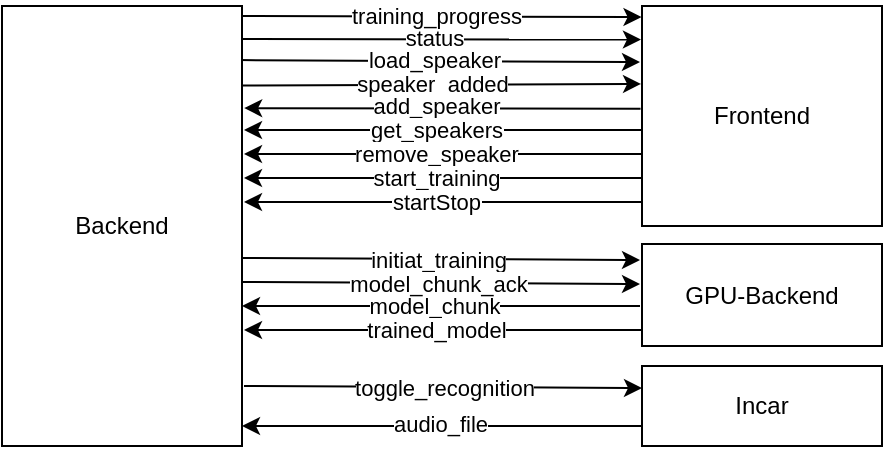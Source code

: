 <mxfile version="23.1.1" type="device">
  <diagram name="Seite-1" id="A_QTLWXS6pBwX1mW2smI">
    <mxGraphModel dx="658" dy="381" grid="1" gridSize="10" guides="1" tooltips="1" connect="1" arrows="1" fold="1" page="1" pageScale="1" pageWidth="827" pageHeight="1169" math="0" shadow="0">
      <root>
        <mxCell id="0" />
        <mxCell id="1" parent="0" />
        <mxCell id="SViAUY5zbydb0TpT5OkE-3" value="GPU-Backend" style="rounded=0;whiteSpace=wrap;html=1;" parent="1" vertex="1">
          <mxGeometry x="440" y="139" width="120" height="51" as="geometry" />
        </mxCell>
        <mxCell id="SViAUY5zbydb0TpT5OkE-4" value="Incar" style="rounded=0;whiteSpace=wrap;html=1;" parent="1" vertex="1">
          <mxGeometry x="440" y="200" width="120" height="40" as="geometry" />
        </mxCell>
        <mxCell id="SViAUY5zbydb0TpT5OkE-8" value="" style="endArrow=classic;html=1;rounded=0;entryX=-0.029;entryY=0.345;entryDx=0;entryDy=0;entryPerimeter=0;exitX=1.034;exitY=0.245;exitDx=0;exitDy=0;exitPerimeter=0;" parent="1" edge="1">
          <mxGeometry width="50" height="50" relative="1" as="geometry">
            <mxPoint x="236.08" y="59.8" as="sourcePoint" />
            <mxPoint x="439.52" y="58.95" as="targetPoint" />
          </mxGeometry>
        </mxCell>
        <mxCell id="SViAUY5zbydb0TpT5OkE-42" value="speaker_added" style="edgeLabel;html=1;align=center;verticalAlign=middle;resizable=0;points=[];" parent="SViAUY5zbydb0TpT5OkE-8" vertex="1" connectable="0">
          <mxGeometry x="-0.032" y="1" relative="1" as="geometry">
            <mxPoint as="offset" />
          </mxGeometry>
        </mxCell>
        <mxCell id="SViAUY5zbydb0TpT5OkE-9" value="" style="endArrow=classic;html=1;rounded=0;exitX=1.009;exitY=0.046;exitDx=0;exitDy=0;exitPerimeter=0;entryX=0;entryY=0.25;entryDx=0;entryDy=0;" parent="1" edge="1">
          <mxGeometry width="50" height="50" relative="1" as="geometry">
            <mxPoint x="240" y="146" as="sourcePoint" />
            <mxPoint x="439" y="147" as="targetPoint" />
          </mxGeometry>
        </mxCell>
        <mxCell id="SViAUY5zbydb0TpT5OkE-53" value="initiat_training" style="edgeLabel;html=1;align=center;verticalAlign=middle;resizable=0;points=[];" parent="SViAUY5zbydb0TpT5OkE-9" vertex="1" connectable="0">
          <mxGeometry x="-0.015" relative="1" as="geometry">
            <mxPoint as="offset" />
          </mxGeometry>
        </mxCell>
        <mxCell id="SViAUY5zbydb0TpT5OkE-10" value="" style="endArrow=classic;html=1;rounded=0;exitX=1.009;exitY=0.046;exitDx=0;exitDy=0;exitPerimeter=0;entryX=0;entryY=0.25;entryDx=0;entryDy=0;" parent="1" edge="1">
          <mxGeometry width="50" height="50" relative="1" as="geometry">
            <mxPoint x="241" y="210" as="sourcePoint" />
            <mxPoint x="440" y="211" as="targetPoint" />
          </mxGeometry>
        </mxCell>
        <mxCell id="SViAUY5zbydb0TpT5OkE-41" value="toggle_recognition" style="edgeLabel;html=1;align=center;verticalAlign=middle;resizable=0;points=[];" parent="SViAUY5zbydb0TpT5OkE-10" vertex="1" connectable="0">
          <mxGeometry x="0.003" relative="1" as="geometry">
            <mxPoint as="offset" />
          </mxGeometry>
        </mxCell>
        <mxCell id="SViAUY5zbydb0TpT5OkE-13" value="" style="endArrow=classic;html=1;rounded=0;exitX=0;exitY=0.75;exitDx=0;exitDy=0;" parent="1" edge="1">
          <mxGeometry width="50" height="50" relative="1" as="geometry">
            <mxPoint x="440" y="230" as="sourcePoint" />
            <mxPoint x="240" y="230" as="targetPoint" />
          </mxGeometry>
        </mxCell>
        <mxCell id="SViAUY5zbydb0TpT5OkE-38" value="audio_file" style="edgeLabel;html=1;align=center;verticalAlign=middle;resizable=0;points=[];" parent="SViAUY5zbydb0TpT5OkE-13" vertex="1" connectable="0">
          <mxGeometry x="0.014" y="-1" relative="1" as="geometry">
            <mxPoint as="offset" />
          </mxGeometry>
        </mxCell>
        <mxCell id="SViAUY5zbydb0TpT5OkE-22" value="" style="endArrow=classic;html=1;rounded=0;entryX=1.009;entryY=0.223;entryDx=0;entryDy=0;entryPerimeter=0;exitX=-0.006;exitY=0.449;exitDx=0;exitDy=0;exitPerimeter=0;" parent="1" edge="1">
          <mxGeometry width="50" height="50" relative="1" as="geometry">
            <mxPoint x="439.28" y="71.39" as="sourcePoint" />
            <mxPoint x="241.08" y="71.06" as="targetPoint" />
          </mxGeometry>
        </mxCell>
        <mxCell id="SViAUY5zbydb0TpT5OkE-23" value="add_speaker" style="edgeLabel;html=1;align=center;verticalAlign=middle;resizable=0;points=[];" parent="SViAUY5zbydb0TpT5OkE-22" vertex="1" connectable="0">
          <mxGeometry x="0.039" relative="1" as="geometry">
            <mxPoint y="-1" as="offset" />
          </mxGeometry>
        </mxCell>
        <mxCell id="SViAUY5zbydb0TpT5OkE-24" value="" style="endArrow=classic;html=1;rounded=0;exitX=0;exitY=0.75;exitDx=0;exitDy=0;edgeStyle=orthogonalEdgeStyle;entryX=1.008;entryY=0.149;entryDx=0;entryDy=0;entryPerimeter=0;" parent="1" edge="1">
          <mxGeometry width="50" height="50" relative="1" as="geometry">
            <mxPoint x="440" y="82" as="sourcePoint" />
            <mxPoint x="241" y="82" as="targetPoint" />
          </mxGeometry>
        </mxCell>
        <mxCell id="SViAUY5zbydb0TpT5OkE-25" value="get_speakers" style="edgeLabel;html=1;align=center;verticalAlign=middle;resizable=0;points=[];" parent="SViAUY5zbydb0TpT5OkE-24" vertex="1" connectable="0">
          <mxGeometry x="0.039" relative="1" as="geometry">
            <mxPoint as="offset" />
          </mxGeometry>
        </mxCell>
        <mxCell id="SViAUY5zbydb0TpT5OkE-26" value="" style="endArrow=classic;html=1;rounded=0;exitX=0;exitY=0.75;exitDx=0;exitDy=0;edgeStyle=orthogonalEdgeStyle;entryX=1.008;entryY=0.149;entryDx=0;entryDy=0;entryPerimeter=0;" parent="1" edge="1">
          <mxGeometry width="50" height="50" relative="1" as="geometry">
            <mxPoint x="440" y="94" as="sourcePoint" />
            <mxPoint x="241" y="94" as="targetPoint" />
          </mxGeometry>
        </mxCell>
        <mxCell id="SViAUY5zbydb0TpT5OkE-27" value="remove_speaker" style="edgeLabel;html=1;align=center;verticalAlign=middle;resizable=0;points=[];" parent="SViAUY5zbydb0TpT5OkE-26" vertex="1" connectable="0">
          <mxGeometry x="0.039" relative="1" as="geometry">
            <mxPoint as="offset" />
          </mxGeometry>
        </mxCell>
        <mxCell id="SViAUY5zbydb0TpT5OkE-28" value="" style="endArrow=classic;html=1;rounded=0;exitX=0;exitY=0.75;exitDx=0;exitDy=0;edgeStyle=orthogonalEdgeStyle;entryX=1.008;entryY=0.149;entryDx=0;entryDy=0;entryPerimeter=0;" parent="1" edge="1">
          <mxGeometry width="50" height="50" relative="1" as="geometry">
            <mxPoint x="440" y="106" as="sourcePoint" />
            <mxPoint x="241" y="106" as="targetPoint" />
          </mxGeometry>
        </mxCell>
        <mxCell id="SViAUY5zbydb0TpT5OkE-29" value="start_training" style="edgeLabel;html=1;align=center;verticalAlign=middle;resizable=0;points=[];" parent="SViAUY5zbydb0TpT5OkE-28" vertex="1" connectable="0">
          <mxGeometry x="0.039" relative="1" as="geometry">
            <mxPoint as="offset" />
          </mxGeometry>
        </mxCell>
        <mxCell id="SViAUY5zbydb0TpT5OkE-30" value="" style="endArrow=classic;html=1;rounded=0;exitX=0;exitY=0.75;exitDx=0;exitDy=0;edgeStyle=orthogonalEdgeStyle;entryX=1.008;entryY=0.149;entryDx=0;entryDy=0;entryPerimeter=0;" parent="1" edge="1">
          <mxGeometry width="50" height="50" relative="1" as="geometry">
            <mxPoint x="440" y="118" as="sourcePoint" />
            <mxPoint x="241" y="118" as="targetPoint" />
          </mxGeometry>
        </mxCell>
        <mxCell id="SViAUY5zbydb0TpT5OkE-31" value="startStop" style="edgeLabel;html=1;align=center;verticalAlign=middle;resizable=0;points=[];" parent="SViAUY5zbydb0TpT5OkE-30" vertex="1" connectable="0">
          <mxGeometry x="0.039" relative="1" as="geometry">
            <mxPoint as="offset" />
          </mxGeometry>
        </mxCell>
        <mxCell id="SViAUY5zbydb0TpT5OkE-33" value="" style="endArrow=classic;html=1;rounded=0;exitX=0;exitY=0.75;exitDx=0;exitDy=0;edgeStyle=orthogonalEdgeStyle;entryX=1.008;entryY=0.149;entryDx=0;entryDy=0;entryPerimeter=0;" parent="1" edge="1">
          <mxGeometry width="50" height="50" relative="1" as="geometry">
            <mxPoint x="439" y="170" as="sourcePoint" />
            <mxPoint x="240" y="170" as="targetPoint" />
          </mxGeometry>
        </mxCell>
        <mxCell id="SViAUY5zbydb0TpT5OkE-34" value="model_chunk" style="edgeLabel;html=1;align=center;verticalAlign=middle;resizable=0;points=[];" parent="SViAUY5zbydb0TpT5OkE-33" vertex="1" connectable="0">
          <mxGeometry x="0.039" relative="1" as="geometry">
            <mxPoint as="offset" />
          </mxGeometry>
        </mxCell>
        <mxCell id="SViAUY5zbydb0TpT5OkE-36" value="" style="endArrow=classic;html=1;rounded=0;exitX=0;exitY=0.75;exitDx=0;exitDy=0;edgeStyle=orthogonalEdgeStyle;entryX=1.008;entryY=0.149;entryDx=0;entryDy=0;entryPerimeter=0;" parent="1" edge="1">
          <mxGeometry width="50" height="50" relative="1" as="geometry">
            <mxPoint x="440" y="182" as="sourcePoint" />
            <mxPoint x="241" y="182" as="targetPoint" />
            <Array as="points">
              <mxPoint x="371" y="182" />
              <mxPoint x="371" y="182" />
            </Array>
          </mxGeometry>
        </mxCell>
        <mxCell id="SViAUY5zbydb0TpT5OkE-37" value="trained_model" style="edgeLabel;html=1;align=center;verticalAlign=middle;resizable=0;points=[];" parent="SViAUY5zbydb0TpT5OkE-36" vertex="1" connectable="0">
          <mxGeometry x="0.039" relative="1" as="geometry">
            <mxPoint as="offset" />
          </mxGeometry>
        </mxCell>
        <mxCell id="SViAUY5zbydb0TpT5OkE-43" value="" style="endArrow=classic;html=1;rounded=0;exitX=0.989;exitY=0.123;exitDx=0;exitDy=0;exitPerimeter=0;" parent="1" source="SViAUY5zbydb0TpT5OkE-1" edge="1">
          <mxGeometry width="50" height="50" relative="1" as="geometry">
            <mxPoint x="250" y="48" as="sourcePoint" />
            <mxPoint x="439" y="48" as="targetPoint" />
          </mxGeometry>
        </mxCell>
        <mxCell id="SViAUY5zbydb0TpT5OkE-44" value="load_speaker" style="edgeLabel;html=1;align=center;verticalAlign=middle;resizable=0;points=[];" parent="SViAUY5zbydb0TpT5OkE-43" vertex="1" connectable="0">
          <mxGeometry x="-0.032" y="1" relative="1" as="geometry">
            <mxPoint as="offset" />
          </mxGeometry>
        </mxCell>
        <mxCell id="SViAUY5zbydb0TpT5OkE-46" value="" style="endArrow=classic;html=1;rounded=0;exitX=0.991;exitY=0.075;exitDx=0;exitDy=0;exitPerimeter=0;entryX=-0.021;entryY=0.283;entryDx=0;entryDy=0;entryPerimeter=0;" parent="1" source="SViAUY5zbydb0TpT5OkE-1" edge="1">
          <mxGeometry width="50" height="50" relative="1" as="geometry">
            <mxPoint x="242" y="36" as="sourcePoint" />
            <mxPoint x="439.48" y="36.79" as="targetPoint" />
          </mxGeometry>
        </mxCell>
        <mxCell id="SViAUY5zbydb0TpT5OkE-47" value="status" style="edgeLabel;html=1;align=center;verticalAlign=middle;resizable=0;points=[];" parent="SViAUY5zbydb0TpT5OkE-46" vertex="1" connectable="0">
          <mxGeometry x="-0.032" y="1" relative="1" as="geometry">
            <mxPoint as="offset" />
          </mxGeometry>
        </mxCell>
        <mxCell id="SViAUY5zbydb0TpT5OkE-50" value="" style="endArrow=classic;html=1;rounded=0;exitX=1.009;exitY=0.046;exitDx=0;exitDy=0;exitPerimeter=0;entryX=-0.002;entryY=0.112;entryDx=0;entryDy=0;entryPerimeter=0;" parent="1" edge="1">
          <mxGeometry width="50" height="50" relative="1" as="geometry">
            <mxPoint x="240" y="25" as="sourcePoint" />
            <mxPoint x="439.76" y="25.56" as="targetPoint" />
          </mxGeometry>
        </mxCell>
        <mxCell id="SViAUY5zbydb0TpT5OkE-51" value="training_progress" style="edgeLabel;html=1;align=center;verticalAlign=middle;resizable=0;points=[];" parent="SViAUY5zbydb0TpT5OkE-50" vertex="1" connectable="0">
          <mxGeometry x="-0.032" y="1" relative="1" as="geometry">
            <mxPoint as="offset" />
          </mxGeometry>
        </mxCell>
        <mxCell id="SViAUY5zbydb0TpT5OkE-54" value="" style="endArrow=classic;html=1;rounded=0;exitX=1.009;exitY=0.046;exitDx=0;exitDy=0;exitPerimeter=0;entryX=0;entryY=0.25;entryDx=0;entryDy=0;" parent="1" edge="1">
          <mxGeometry width="50" height="50" relative="1" as="geometry">
            <mxPoint x="240" y="158" as="sourcePoint" />
            <mxPoint x="439" y="159" as="targetPoint" />
          </mxGeometry>
        </mxCell>
        <mxCell id="SViAUY5zbydb0TpT5OkE-55" value="model_chunk_ack" style="edgeLabel;html=1;align=center;verticalAlign=middle;resizable=0;points=[];" parent="SViAUY5zbydb0TpT5OkE-54" vertex="1" connectable="0">
          <mxGeometry x="-0.015" relative="1" as="geometry">
            <mxPoint as="offset" />
          </mxGeometry>
        </mxCell>
        <mxCell id="SViAUY5zbydb0TpT5OkE-2" value="Frontend" style="rounded=0;whiteSpace=wrap;html=1;" parent="1" vertex="1">
          <mxGeometry x="440" y="20" width="120" height="110" as="geometry" />
        </mxCell>
        <mxCell id="SViAUY5zbydb0TpT5OkE-1" value="Backend" style="rounded=0;whiteSpace=wrap;html=1;" parent="1" vertex="1">
          <mxGeometry x="120" y="20" width="120" height="220" as="geometry" />
        </mxCell>
      </root>
    </mxGraphModel>
  </diagram>
</mxfile>
